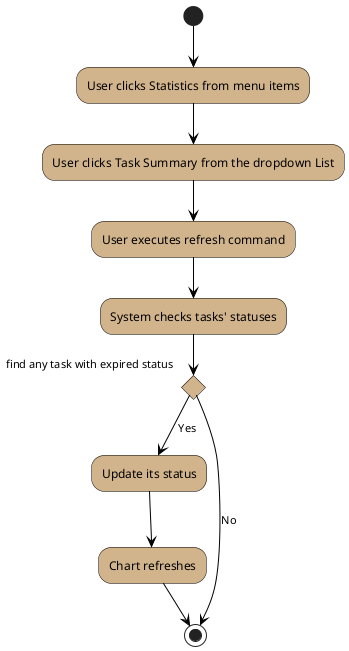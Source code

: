 @startuml

skinparam ActivityBackgroundColor #tan
skinparam ActivityBorderColor #black
skinparam activityDiamondBorderColor #black
skinparam activityDiamondBackgroundColor #tan
skinparam arrowColor #black


(*)  --> "User clicks Statistics from menu items"
--> "User clicks Task Summary from the dropdown List"
--> "User executes refresh command"
--> "System checks tasks' statuses"
If "find any task with expired status" then
--> [Yes] "Update its status"
--> "Chart refreshes"
--> (*)
else
--> [No] (*)
@enduml
